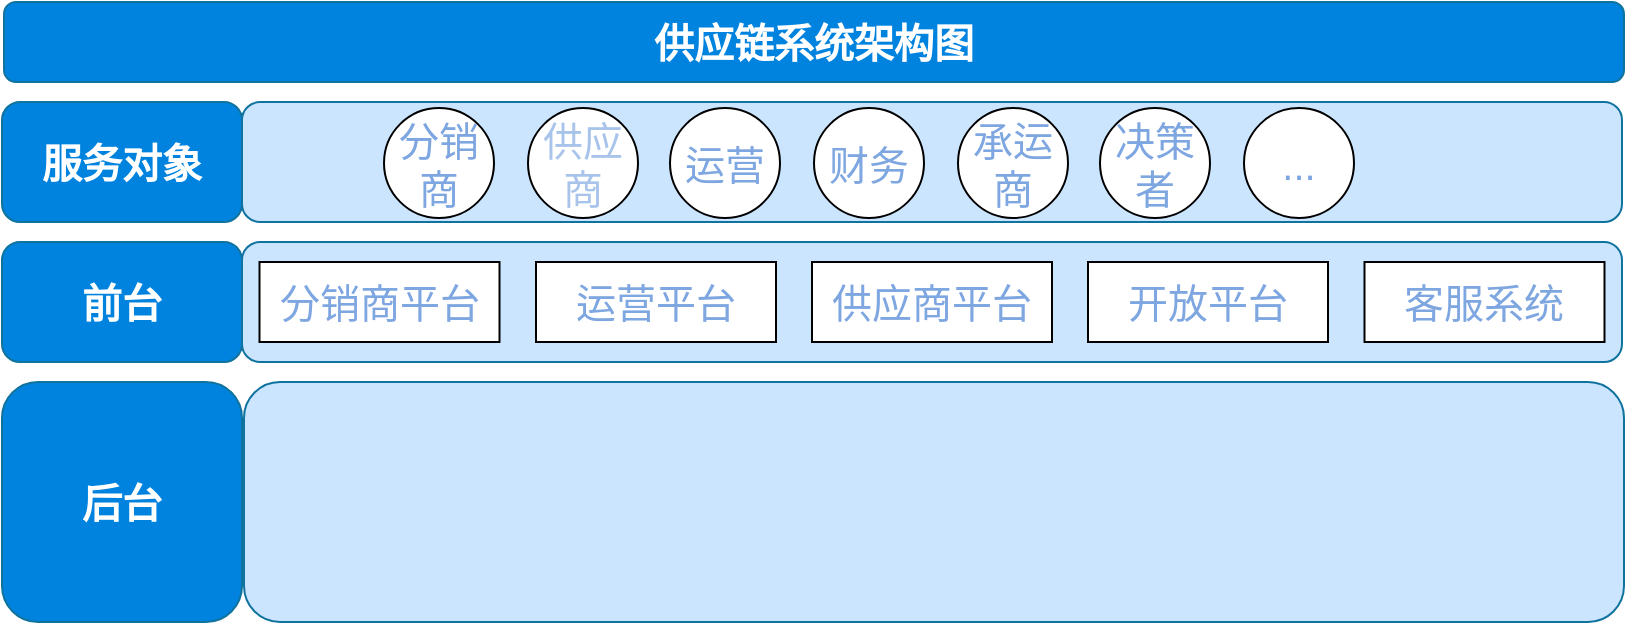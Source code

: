 <mxfile version="15.5.5" type="github">
  <diagram id="bsPV4E7YFBp-S7GFJ2kb" name="Page-1">
    <mxGraphModel dx="1550" dy="835" grid="1" gridSize="10" guides="1" tooltips="1" connect="1" arrows="1" fold="1" page="1" pageScale="1" pageWidth="827" pageHeight="1169" math="0" shadow="0">
      <root>
        <mxCell id="0" />
        <mxCell id="1" parent="0" />
        <mxCell id="ldz7MGwMAFY7QB0f9eZM-1" value="&lt;b&gt;&lt;font style=&quot;font-size: 20px&quot; color=&quot;#ffffff&quot;&gt;供应链系统架构图&lt;/font&gt;&lt;/b&gt;" style="rounded=1;whiteSpace=wrap;html=1;fillColor=#0083DE;strokeColor=#10739e;" vertex="1" parent="1">
          <mxGeometry x="10" y="10" width="810" height="40" as="geometry" />
        </mxCell>
        <mxCell id="ldz7MGwMAFY7QB0f9eZM-2" value="&lt;font color=&quot;#ffffff&quot;&gt;&lt;span style=&quot;font-size: 20px&quot;&gt;&lt;b&gt;服务对象&lt;/b&gt;&lt;/span&gt;&lt;/font&gt;" style="rounded=1;whiteSpace=wrap;html=1;fillColor=#0083DE;strokeColor=#10739e;" vertex="1" parent="1">
          <mxGeometry x="9" y="60" width="120" height="60" as="geometry" />
        </mxCell>
        <mxCell id="ldz7MGwMAFY7QB0f9eZM-3" value="&lt;font color=&quot;#ffffff&quot;&gt;&lt;span style=&quot;font-size: 20px&quot;&gt;&lt;b&gt;前台&lt;/b&gt;&lt;/span&gt;&lt;/font&gt;" style="rounded=1;whiteSpace=wrap;html=1;fillColor=#0083DE;strokeColor=#10739e;" vertex="1" parent="1">
          <mxGeometry x="9" y="130" width="120" height="60" as="geometry" />
        </mxCell>
        <mxCell id="ldz7MGwMAFY7QB0f9eZM-4" value="" style="rounded=1;whiteSpace=wrap;html=1;fillColor=#CCE5FF;strokeColor=#10739e;align=right;" vertex="1" parent="1">
          <mxGeometry x="129" y="60" width="690" height="60" as="geometry" />
        </mxCell>
        <mxCell id="ldz7MGwMAFY7QB0f9eZM-5" value="" style="rounded=1;whiteSpace=wrap;html=1;fillColor=#CCE5FF;strokeColor=#10739e;" vertex="1" parent="1">
          <mxGeometry x="129" y="130" width="690" height="60" as="geometry" />
        </mxCell>
        <mxCell id="ldz7MGwMAFY7QB0f9eZM-6" value="&lt;font color=&quot;#7ea6e0&quot;&gt;分销商&lt;/font&gt;" style="ellipse;whiteSpace=wrap;html=1;aspect=fixed;fontSize=20;fontColor=#FFFFFF;fillColor=#FFFFFF;flipH=1;flipV=1;" vertex="1" parent="1">
          <mxGeometry x="200" y="63" width="55" height="55" as="geometry" />
        </mxCell>
        <mxCell id="ldz7MGwMAFY7QB0f9eZM-7" value="&lt;font color=&quot;#a9c4eb&quot;&gt;供应商&lt;/font&gt;" style="ellipse;whiteSpace=wrap;html=1;aspect=fixed;fontSize=20;fontColor=#FFFFFF;fillColor=#FFFFFF;flipH=1;flipV=1;" vertex="1" parent="1">
          <mxGeometry x="272" y="63" width="55" height="55" as="geometry" />
        </mxCell>
        <mxCell id="ldz7MGwMAFY7QB0f9eZM-9" value="&lt;font color=&quot;#7ea6e0&quot;&gt;运营&lt;/font&gt;" style="ellipse;whiteSpace=wrap;html=1;aspect=fixed;fontSize=20;fontColor=#FFFFFF;fillColor=#FFFFFF;flipH=1;flipV=1;" vertex="1" parent="1">
          <mxGeometry x="343" y="63" width="55" height="55" as="geometry" />
        </mxCell>
        <mxCell id="ldz7MGwMAFY7QB0f9eZM-10" value="&lt;font color=&quot;#7ea6e0&quot;&gt;财务&lt;/font&gt;" style="ellipse;whiteSpace=wrap;html=1;aspect=fixed;fontSize=20;fontColor=#FFFFFF;fillColor=#FFFFFF;flipH=1;flipV=1;" vertex="1" parent="1">
          <mxGeometry x="415" y="63" width="55" height="55" as="geometry" />
        </mxCell>
        <mxCell id="ldz7MGwMAFY7QB0f9eZM-11" value="&lt;font color=&quot;#7ea6e0&quot;&gt;承运商&lt;/font&gt;" style="ellipse;whiteSpace=wrap;html=1;aspect=fixed;fontSize=20;fontColor=#FFFFFF;fillColor=#FFFFFF;flipH=1;flipV=1;" vertex="1" parent="1">
          <mxGeometry x="487" y="63" width="55" height="55" as="geometry" />
        </mxCell>
        <mxCell id="ldz7MGwMAFY7QB0f9eZM-12" value="&lt;font color=&quot;#7ea6e0&quot;&gt;决策者&lt;/font&gt;" style="ellipse;whiteSpace=wrap;html=1;aspect=fixed;fontSize=20;fontColor=#FFFFFF;fillColor=#FFFFFF;flipH=1;flipV=1;" vertex="1" parent="1">
          <mxGeometry x="558" y="63" width="55" height="55" as="geometry" />
        </mxCell>
        <mxCell id="ldz7MGwMAFY7QB0f9eZM-13" value="&lt;font color=&quot;#7ea6e0&quot;&gt;...&lt;/font&gt;" style="ellipse;whiteSpace=wrap;html=1;aspect=fixed;fontSize=20;fontColor=#FFFFFF;fillColor=#FFFFFF;flipH=1;flipV=1;" vertex="1" parent="1">
          <mxGeometry x="630" y="63" width="55" height="55" as="geometry" />
        </mxCell>
        <mxCell id="ldz7MGwMAFY7QB0f9eZM-14" value="&lt;font color=&quot;#7ea6e0&quot;&gt;分销商平台&lt;/font&gt;" style="rounded=0;whiteSpace=wrap;html=1;fontSize=20;fontColor=#A9C4EB;fillColor=#FFFFFF;align=center;imageAspect=1;" vertex="1" parent="1">
          <mxGeometry x="137.75" y="140" width="120" height="40" as="geometry" />
        </mxCell>
        <mxCell id="ldz7MGwMAFY7QB0f9eZM-15" value="&lt;font color=&quot;#7ea6e0&quot;&gt;运营平台&lt;/font&gt;" style="rounded=0;whiteSpace=wrap;html=1;fontSize=20;fontColor=#A9C4EB;fillColor=#FFFFFF;align=center;" vertex="1" parent="1">
          <mxGeometry x="276" y="140" width="120" height="40" as="geometry" />
        </mxCell>
        <mxCell id="ldz7MGwMAFY7QB0f9eZM-16" value="&lt;font color=&quot;#7ea6e0&quot;&gt;供应商平台&lt;/font&gt;" style="rounded=0;whiteSpace=wrap;html=1;fontSize=20;fontColor=#A9C4EB;fillColor=#FFFFFF;align=center;" vertex="1" parent="1">
          <mxGeometry x="414" y="140" width="120" height="40" as="geometry" />
        </mxCell>
        <mxCell id="ldz7MGwMAFY7QB0f9eZM-17" value="&lt;font color=&quot;#7ea6e0&quot;&gt;开放平台&lt;/font&gt;" style="rounded=0;whiteSpace=wrap;html=1;fontSize=20;fontColor=#A9C4EB;fillColor=#FFFFFF;align=center;" vertex="1" parent="1">
          <mxGeometry x="552" y="140" width="120" height="40" as="geometry" />
        </mxCell>
        <mxCell id="ldz7MGwMAFY7QB0f9eZM-18" value="&lt;font color=&quot;#7ea6e0&quot;&gt;客服系统&lt;/font&gt;" style="rounded=0;whiteSpace=wrap;html=1;fontSize=20;fontColor=#A9C4EB;fillColor=#FFFFFF;align=center;" vertex="1" parent="1">
          <mxGeometry x="690.25" y="140" width="120" height="40" as="geometry" />
        </mxCell>
        <mxCell id="ldz7MGwMAFY7QB0f9eZM-19" value="&lt;font color=&quot;#ffffff&quot;&gt;&lt;span style=&quot;font-size: 20px&quot;&gt;&lt;b&gt;后台&lt;/b&gt;&lt;/span&gt;&lt;/font&gt;" style="rounded=1;whiteSpace=wrap;html=1;fillColor=#0083DE;strokeColor=#10739e;" vertex="1" parent="1">
          <mxGeometry x="9" y="200" width="120" height="120" as="geometry" />
        </mxCell>
        <mxCell id="ldz7MGwMAFY7QB0f9eZM-20" value="" style="rounded=1;whiteSpace=wrap;html=1;fillColor=#CCE5FF;strokeColor=#10739e;" vertex="1" parent="1">
          <mxGeometry x="130" y="200" width="690" height="120" as="geometry" />
        </mxCell>
      </root>
    </mxGraphModel>
  </diagram>
</mxfile>

